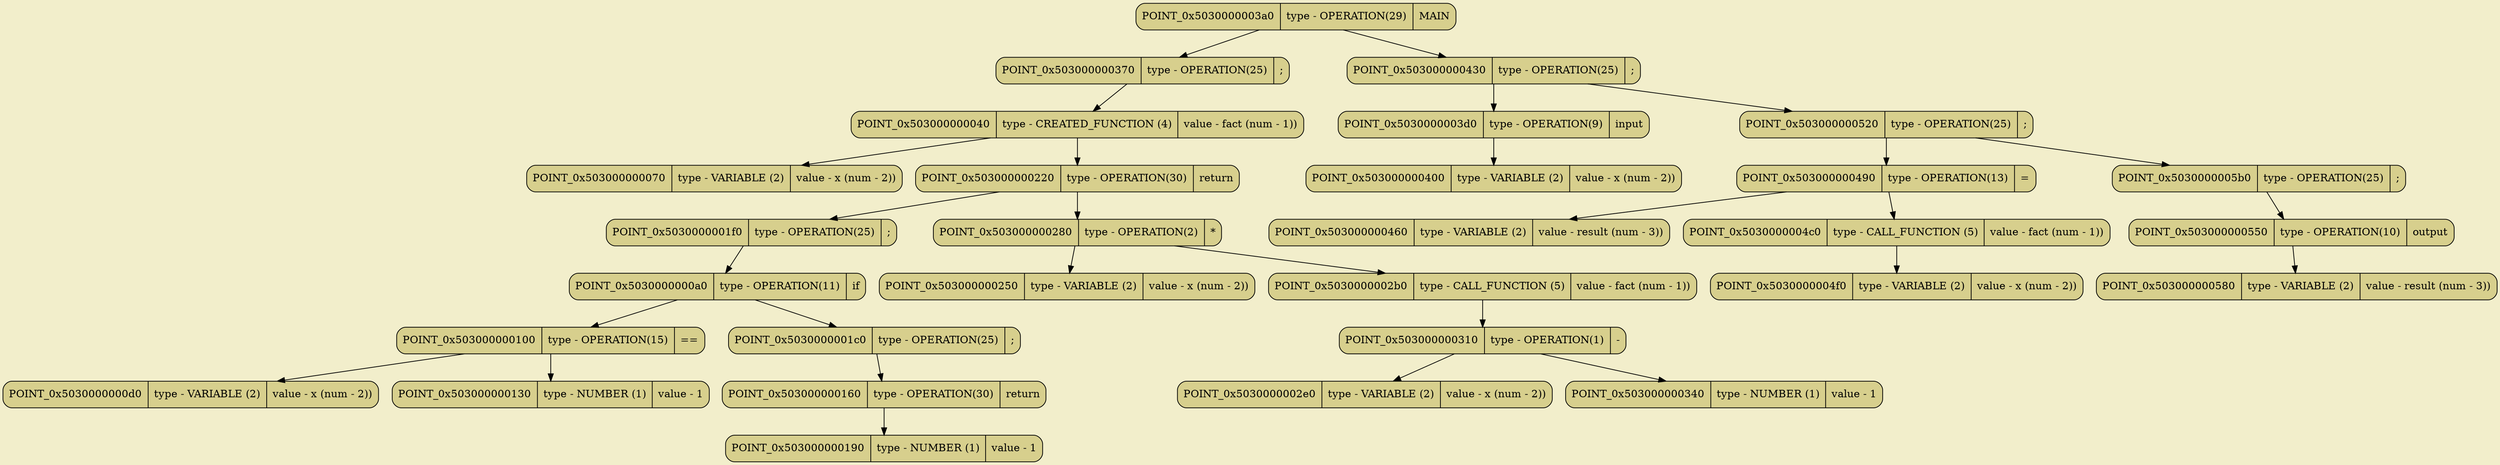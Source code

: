 digraph
{
bgcolor="#F2EECB";
rankdir = TB;
POINT_0x5030000003a0[shape=Mrecord, label = "POINT_0x5030000003a0 | type - OPERATION(29) | MAIN", style="filled",fillcolor="#D7CF8D"]
POINT_0x503000000370[shape=Mrecord, label = "POINT_0x503000000370 | type - OPERATION(25) | ;", style="filled",fillcolor="#D7CF8D"]
POINT_0x503000000040[shape=Mrecord, label = "POINT_0x503000000040 | type - CREATED_FUNCTION (4) | value - fact (num - 1))", style="filled",fillcolor="#D7CF8D"]
POINT_0x503000000070[shape=Mrecord, label = "POINT_0x503000000070 | type - VARIABLE (2) | value - x (num - 2))", style="filled",fillcolor="#D7CF8D"]
POINT_0x503000000220[shape=Mrecord, label = "POINT_0x503000000220 | type - OPERATION(30) | return", style="filled",fillcolor="#D7CF8D"]
POINT_0x5030000001f0[shape=Mrecord, label = "POINT_0x5030000001f0 | type - OPERATION(25) | ;", style="filled",fillcolor="#D7CF8D"]
POINT_0x5030000000a0[shape=Mrecord, label = "POINT_0x5030000000a0 | type - OPERATION(11) | if", style="filled",fillcolor="#D7CF8D"]
POINT_0x503000000100[shape=Mrecord, label = "POINT_0x503000000100 | type - OPERATION(15) | \==", style="filled",fillcolor="#D7CF8D"]
POINT_0x5030000000d0[shape=Mrecord, label = "POINT_0x5030000000d0 | type - VARIABLE (2) | value - x (num - 2))", style="filled",fillcolor="#D7CF8D"]
POINT_0x503000000130[shape=Mrecord, label = "POINT_0x503000000130 | type - NUMBER (1) | value - 1", style="filled",fillcolor="#D7CF8D"]
POINT_0x5030000001c0[shape=Mrecord, label = "POINT_0x5030000001c0 | type - OPERATION(25) | ;", style="filled",fillcolor="#D7CF8D"]
POINT_0x503000000160[shape=Mrecord, label = "POINT_0x503000000160 | type - OPERATION(30) | return", style="filled",fillcolor="#D7CF8D"]
POINT_0x503000000190[shape=Mrecord, label = "POINT_0x503000000190 | type - NUMBER (1) | value - 1", style="filled",fillcolor="#D7CF8D"]
POINT_0x503000000280[shape=Mrecord, label = "POINT_0x503000000280 | type - OPERATION(2) | *", style="filled",fillcolor="#D7CF8D"]
POINT_0x503000000250[shape=Mrecord, label = "POINT_0x503000000250 | type - VARIABLE (2) | value - x (num - 2))", style="filled",fillcolor="#D7CF8D"]
POINT_0x5030000002b0[shape=Mrecord, label = "POINT_0x5030000002b0 | type - CALL_FUNCTION (5) | value - fact (num - 1))", style="filled",fillcolor="#D7CF8D"]
POINT_0x503000000310[shape=Mrecord, label = "POINT_0x503000000310 | type - OPERATION(1) | -", style="filled",fillcolor="#D7CF8D"]
POINT_0x5030000002e0[shape=Mrecord, label = "POINT_0x5030000002e0 | type - VARIABLE (2) | value - x (num - 2))", style="filled",fillcolor="#D7CF8D"]
POINT_0x503000000340[shape=Mrecord, label = "POINT_0x503000000340 | type - NUMBER (1) | value - 1", style="filled",fillcolor="#D7CF8D"]
POINT_0x503000000430[shape=Mrecord, label = "POINT_0x503000000430 | type - OPERATION(25) | ;", style="filled",fillcolor="#D7CF8D"]
POINT_0x5030000003d0[shape=Mrecord, label = "POINT_0x5030000003d0 | type - OPERATION(9) | input", style="filled",fillcolor="#D7CF8D"]
POINT_0x503000000400[shape=Mrecord, label = "POINT_0x503000000400 | type - VARIABLE (2) | value - x (num - 2))", style="filled",fillcolor="#D7CF8D"]
POINT_0x503000000520[shape=Mrecord, label = "POINT_0x503000000520 | type - OPERATION(25) | ;", style="filled",fillcolor="#D7CF8D"]
POINT_0x503000000490[shape=Mrecord, label = "POINT_0x503000000490 | type - OPERATION(13) | =", style="filled",fillcolor="#D7CF8D"]
POINT_0x503000000460[shape=Mrecord, label = "POINT_0x503000000460 | type - VARIABLE (2) | value - result (num - 3))", style="filled",fillcolor="#D7CF8D"]
POINT_0x5030000004c0[shape=Mrecord, label = "POINT_0x5030000004c0 | type - CALL_FUNCTION (5) | value - fact (num - 1))", style="filled",fillcolor="#D7CF8D"]
POINT_0x5030000004f0[shape=Mrecord, label = "POINT_0x5030000004f0 | type - VARIABLE (2) | value - x (num - 2))", style="filled",fillcolor="#D7CF8D"]
POINT_0x5030000005b0[shape=Mrecord, label = "POINT_0x5030000005b0 | type - OPERATION(25) | ;", style="filled",fillcolor="#D7CF8D"]
POINT_0x503000000550[shape=Mrecord, label = "POINT_0x503000000550 | type - OPERATION(10) | output", style="filled",fillcolor="#D7CF8D"]
POINT_0x503000000580[shape=Mrecord, label = "POINT_0x503000000580 | type - VARIABLE (2) | value - result (num - 3))", style="filled",fillcolor="#D7CF8D"]
POINT_0x5030000003a0 -> POINT_0x503000000370
POINT_0x5030000003a0 -> POINT_0x503000000430
POINT_0x503000000370 -> POINT_0x503000000040
POINT_0x503000000040 -> POINT_0x503000000070
POINT_0x503000000040 -> POINT_0x503000000220
POINT_0x503000000220 -> POINT_0x5030000001f0
POINT_0x503000000220 -> POINT_0x503000000280
POINT_0x5030000001f0 -> POINT_0x5030000000a0
POINT_0x5030000000a0 -> POINT_0x503000000100
POINT_0x5030000000a0 -> POINT_0x5030000001c0
POINT_0x503000000100 -> POINT_0x5030000000d0
POINT_0x503000000100 -> POINT_0x503000000130
POINT_0x5030000001c0 -> POINT_0x503000000160
POINT_0x503000000160 -> POINT_0x503000000190
POINT_0x503000000280 -> POINT_0x503000000250
POINT_0x503000000280 -> POINT_0x5030000002b0
POINT_0x5030000002b0 -> POINT_0x503000000310
POINT_0x503000000310 -> POINT_0x5030000002e0
POINT_0x503000000310 -> POINT_0x503000000340
POINT_0x503000000430 -> POINT_0x5030000003d0
POINT_0x503000000430 -> POINT_0x503000000520
POINT_0x5030000003d0 -> POINT_0x503000000400
POINT_0x503000000520 -> POINT_0x503000000490
POINT_0x503000000520 -> POINT_0x5030000005b0
POINT_0x503000000490 -> POINT_0x503000000460
POINT_0x503000000490 -> POINT_0x5030000004c0
POINT_0x5030000004c0 -> POINT_0x5030000004f0
POINT_0x5030000005b0 -> POINT_0x503000000550
POINT_0x503000000550 -> POINT_0x503000000580
}
